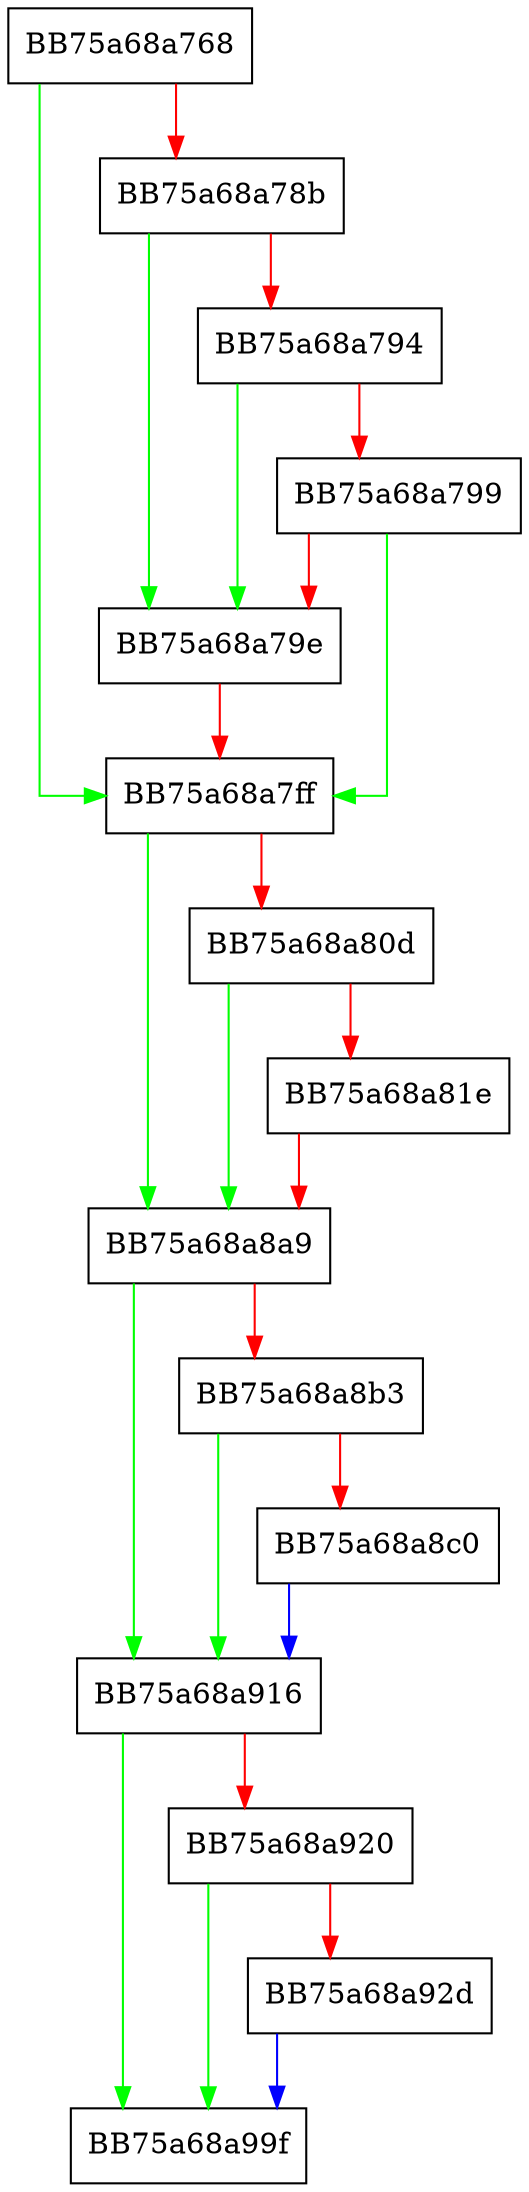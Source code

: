 digraph UpdateCachedHashesFromScanReply {
  node [shape="box"];
  graph [splines=ortho];
  BB75a68a768 -> BB75a68a7ff [color="green"];
  BB75a68a768 -> BB75a68a78b [color="red"];
  BB75a68a78b -> BB75a68a79e [color="green"];
  BB75a68a78b -> BB75a68a794 [color="red"];
  BB75a68a794 -> BB75a68a79e [color="green"];
  BB75a68a794 -> BB75a68a799 [color="red"];
  BB75a68a799 -> BB75a68a7ff [color="green"];
  BB75a68a799 -> BB75a68a79e [color="red"];
  BB75a68a79e -> BB75a68a7ff [color="red"];
  BB75a68a7ff -> BB75a68a8a9 [color="green"];
  BB75a68a7ff -> BB75a68a80d [color="red"];
  BB75a68a80d -> BB75a68a8a9 [color="green"];
  BB75a68a80d -> BB75a68a81e [color="red"];
  BB75a68a81e -> BB75a68a8a9 [color="red"];
  BB75a68a8a9 -> BB75a68a916 [color="green"];
  BB75a68a8a9 -> BB75a68a8b3 [color="red"];
  BB75a68a8b3 -> BB75a68a916 [color="green"];
  BB75a68a8b3 -> BB75a68a8c0 [color="red"];
  BB75a68a8c0 -> BB75a68a916 [color="blue"];
  BB75a68a916 -> BB75a68a99f [color="green"];
  BB75a68a916 -> BB75a68a920 [color="red"];
  BB75a68a920 -> BB75a68a99f [color="green"];
  BB75a68a920 -> BB75a68a92d [color="red"];
  BB75a68a92d -> BB75a68a99f [color="blue"];
}